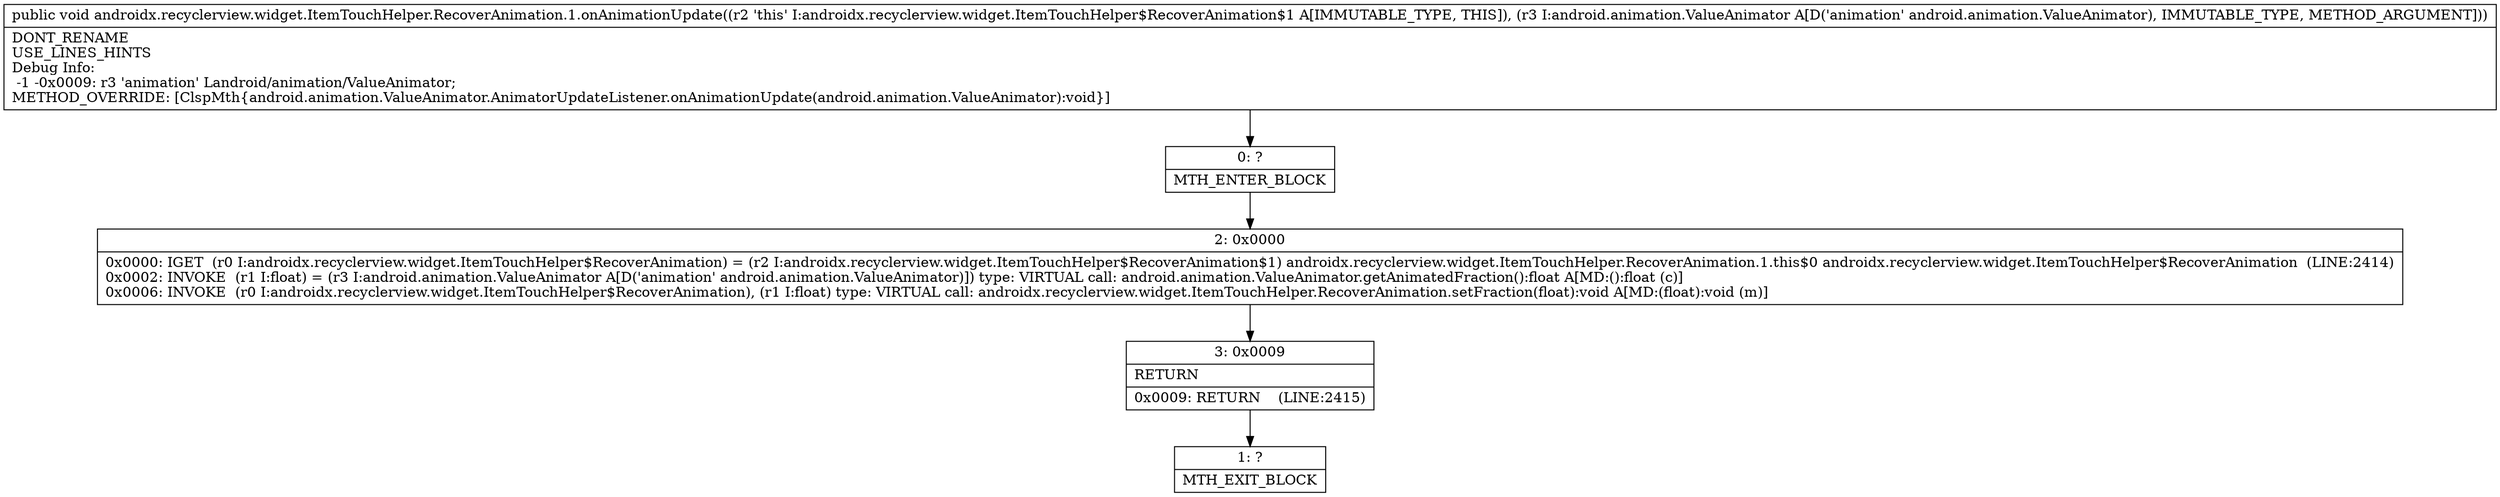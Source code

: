 digraph "CFG forandroidx.recyclerview.widget.ItemTouchHelper.RecoverAnimation.1.onAnimationUpdate(Landroid\/animation\/ValueAnimator;)V" {
Node_0 [shape=record,label="{0\:\ ?|MTH_ENTER_BLOCK\l}"];
Node_2 [shape=record,label="{2\:\ 0x0000|0x0000: IGET  (r0 I:androidx.recyclerview.widget.ItemTouchHelper$RecoverAnimation) = (r2 I:androidx.recyclerview.widget.ItemTouchHelper$RecoverAnimation$1) androidx.recyclerview.widget.ItemTouchHelper.RecoverAnimation.1.this$0 androidx.recyclerview.widget.ItemTouchHelper$RecoverAnimation  (LINE:2414)\l0x0002: INVOKE  (r1 I:float) = (r3 I:android.animation.ValueAnimator A[D('animation' android.animation.ValueAnimator)]) type: VIRTUAL call: android.animation.ValueAnimator.getAnimatedFraction():float A[MD:():float (c)]\l0x0006: INVOKE  (r0 I:androidx.recyclerview.widget.ItemTouchHelper$RecoverAnimation), (r1 I:float) type: VIRTUAL call: androidx.recyclerview.widget.ItemTouchHelper.RecoverAnimation.setFraction(float):void A[MD:(float):void (m)]\l}"];
Node_3 [shape=record,label="{3\:\ 0x0009|RETURN\l|0x0009: RETURN    (LINE:2415)\l}"];
Node_1 [shape=record,label="{1\:\ ?|MTH_EXIT_BLOCK\l}"];
MethodNode[shape=record,label="{public void androidx.recyclerview.widget.ItemTouchHelper.RecoverAnimation.1.onAnimationUpdate((r2 'this' I:androidx.recyclerview.widget.ItemTouchHelper$RecoverAnimation$1 A[IMMUTABLE_TYPE, THIS]), (r3 I:android.animation.ValueAnimator A[D('animation' android.animation.ValueAnimator), IMMUTABLE_TYPE, METHOD_ARGUMENT]))  | DONT_RENAME\lUSE_LINES_HINTS\lDebug Info:\l  \-1 \-0x0009: r3 'animation' Landroid\/animation\/ValueAnimator;\lMETHOD_OVERRIDE: [ClspMth\{android.animation.ValueAnimator.AnimatorUpdateListener.onAnimationUpdate(android.animation.ValueAnimator):void\}]\l}"];
MethodNode -> Node_0;Node_0 -> Node_2;
Node_2 -> Node_3;
Node_3 -> Node_1;
}

